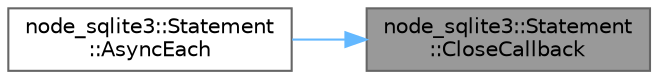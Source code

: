 digraph "node_sqlite3::Statement::CloseCallback"
{
 // LATEX_PDF_SIZE
  bgcolor="transparent";
  edge [fontname=Helvetica,fontsize=10,labelfontname=Helvetica,labelfontsize=10];
  node [fontname=Helvetica,fontsize=10,shape=box,height=0.2,width=0.4];
  rankdir="RL";
  Node1 [id="Node000001",label="node_sqlite3::Statement\l::CloseCallback",height=0.2,width=0.4,color="gray40", fillcolor="grey60", style="filled", fontcolor="black",tooltip=" "];
  Node1 -> Node2 [id="edge2_Node000001_Node000002",dir="back",color="steelblue1",style="solid",tooltip=" "];
  Node2 [id="Node000002",label="node_sqlite3::Statement\l::AsyncEach",height=0.2,width=0.4,color="grey40", fillcolor="white", style="filled",URL="$classnode__sqlite3_1_1_statement.html#ae23ecb3967888e48225dfa3a7a5fc51b",tooltip=" "];
}

